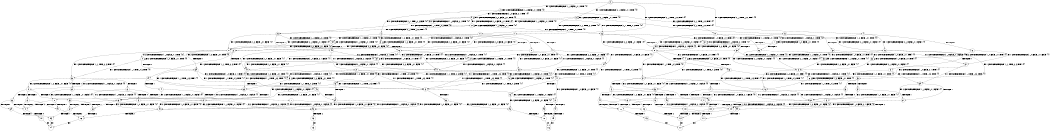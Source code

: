digraph BCG {
size = "7, 10.5";
center = TRUE;
node [shape = circle];
0 [peripheries = 2];
0 -> 1 [label = "EX !0 !ATOMIC_EXCH_BRANCH (2, +1, TRUE, +0, 2, TRUE) !{0}"];
0 -> 2 [label = "EX !2 !ATOMIC_EXCH_BRANCH (1, +0, FALSE, +0, 1, TRUE) !{0}"];
0 -> 3 [label = "EX !1 !ATOMIC_EXCH_BRANCH (2, +0, FALSE, +0, 1, TRUE) !{0}"];
0 -> 4 [label = "EX !0 !ATOMIC_EXCH_BRANCH (2, +1, TRUE, +0, 2, TRUE) !{0}"];
1 -> 5 [label = "EX !2 !ATOMIC_EXCH_BRANCH (1, +0, FALSE, +0, 1, TRUE) !{0}"];
1 -> 6 [label = "EX !1 !ATOMIC_EXCH_BRANCH (2, +0, FALSE, +0, 1, FALSE) !{0}"];
1 -> 7 [label = "TERMINATE !0"];
2 -> 2 [label = "EX !2 !ATOMIC_EXCH_BRANCH (1, +0, FALSE, +0, 1, TRUE) !{0}"];
2 -> 8 [label = "EX !0 !ATOMIC_EXCH_BRANCH (2, +1, TRUE, +0, 2, TRUE) !{0}"];
2 -> 9 [label = "EX !1 !ATOMIC_EXCH_BRANCH (2, +0, FALSE, +0, 1, TRUE) !{0}"];
2 -> 10 [label = "EX !0 !ATOMIC_EXCH_BRANCH (2, +1, TRUE, +0, 2, TRUE) !{0}"];
3 -> 3 [label = "EX !1 !ATOMIC_EXCH_BRANCH (2, +0, FALSE, +0, 1, TRUE) !{0}"];
3 -> 11 [label = "EX !0 !ATOMIC_EXCH_BRANCH (2, +1, TRUE, +0, 2, TRUE) !{0}"];
3 -> 12 [label = "EX !2 !ATOMIC_EXCH_BRANCH (1, +0, FALSE, +0, 1, TRUE) !{0}"];
3 -> 13 [label = "EX !0 !ATOMIC_EXCH_BRANCH (2, +1, TRUE, +0, 2, TRUE) !{0}"];
4 -> 14 [label = "EX !2 !ATOMIC_EXCH_BRANCH (1, +0, FALSE, +0, 1, TRUE) !{0}"];
4 -> 15 [label = "EX !1 !ATOMIC_EXCH_BRANCH (2, +0, FALSE, +0, 1, FALSE) !{0}"];
4 -> 16 [label = "TERMINATE !0"];
5 -> 5 [label = "EX !2 !ATOMIC_EXCH_BRANCH (1, +0, FALSE, +0, 1, TRUE) !{0}"];
5 -> 17 [label = "EX !1 !ATOMIC_EXCH_BRANCH (2, +0, FALSE, +0, 1, FALSE) !{0}"];
5 -> 18 [label = "TERMINATE !0"];
6 -> 19 [label = "EX !1 !ATOMIC_EXCH_BRANCH (1, +1, TRUE, +0, 3, TRUE) !{0}"];
6 -> 20 [label = "EX !2 !ATOMIC_EXCH_BRANCH (1, +0, FALSE, +0, 1, TRUE) !{0}"];
6 -> 21 [label = "TERMINATE !0"];
7 -> 22 [label = "EX !2 !ATOMIC_EXCH_BRANCH (1, +0, FALSE, +0, 1, TRUE) !{1}"];
7 -> 23 [label = "EX !1 !ATOMIC_EXCH_BRANCH (2, +0, FALSE, +0, 1, FALSE) !{1}"];
7 -> 24 [label = "EX !1 !ATOMIC_EXCH_BRANCH (2, +0, FALSE, +0, 1, FALSE) !{1}"];
8 -> 5 [label = "EX !2 !ATOMIC_EXCH_BRANCH (1, +0, FALSE, +0, 1, TRUE) !{0}"];
8 -> 17 [label = "EX !1 !ATOMIC_EXCH_BRANCH (2, +0, FALSE, +0, 1, FALSE) !{0}"];
8 -> 18 [label = "TERMINATE !0"];
9 -> 9 [label = "EX !1 !ATOMIC_EXCH_BRANCH (2, +0, FALSE, +0, 1, TRUE) !{0}"];
9 -> 12 [label = "EX !2 !ATOMIC_EXCH_BRANCH (1, +0, FALSE, +0, 1, TRUE) !{0}"];
9 -> 25 [label = "EX !0 !ATOMIC_EXCH_BRANCH (2, +1, TRUE, +0, 2, TRUE) !{0}"];
9 -> 26 [label = "EX !0 !ATOMIC_EXCH_BRANCH (2, +1, TRUE, +0, 2, TRUE) !{0}"];
10 -> 14 [label = "EX !2 !ATOMIC_EXCH_BRANCH (1, +0, FALSE, +0, 1, TRUE) !{0}"];
10 -> 27 [label = "EX !1 !ATOMIC_EXCH_BRANCH (2, +0, FALSE, +0, 1, FALSE) !{0}"];
10 -> 28 [label = "TERMINATE !0"];
11 -> 6 [label = "EX !1 !ATOMIC_EXCH_BRANCH (2, +0, FALSE, +0, 1, FALSE) !{0}"];
11 -> 29 [label = "EX !2 !ATOMIC_EXCH_BRANCH (1, +0, FALSE, +0, 1, TRUE) !{0}"];
11 -> 30 [label = "TERMINATE !0"];
12 -> 9 [label = "EX !1 !ATOMIC_EXCH_BRANCH (2, +0, FALSE, +0, 1, TRUE) !{0}"];
12 -> 12 [label = "EX !2 !ATOMIC_EXCH_BRANCH (1, +0, FALSE, +0, 1, TRUE) !{0}"];
12 -> 25 [label = "EX !0 !ATOMIC_EXCH_BRANCH (2, +1, TRUE, +0, 2, TRUE) !{0}"];
12 -> 26 [label = "EX !0 !ATOMIC_EXCH_BRANCH (2, +1, TRUE, +0, 2, TRUE) !{0}"];
13 -> 15 [label = "EX !1 !ATOMIC_EXCH_BRANCH (2, +0, FALSE, +0, 1, FALSE) !{0}"];
13 -> 31 [label = "EX !2 !ATOMIC_EXCH_BRANCH (1, +0, FALSE, +0, 1, TRUE) !{0}"];
13 -> 32 [label = "TERMINATE !0"];
14 -> 14 [label = "EX !2 !ATOMIC_EXCH_BRANCH (1, +0, FALSE, +0, 1, TRUE) !{0}"];
14 -> 27 [label = "EX !1 !ATOMIC_EXCH_BRANCH (2, +0, FALSE, +0, 1, FALSE) !{0}"];
14 -> 28 [label = "TERMINATE !0"];
15 -> 33 [label = "EX !1 !ATOMIC_EXCH_BRANCH (1, +1, TRUE, +0, 3, TRUE) !{0}"];
15 -> 34 [label = "EX !2 !ATOMIC_EXCH_BRANCH (1, +0, FALSE, +0, 1, TRUE) !{0}"];
15 -> 35 [label = "TERMINATE !0"];
16 -> 36 [label = "EX !2 !ATOMIC_EXCH_BRANCH (1, +0, FALSE, +0, 1, TRUE) !{1}"];
16 -> 37 [label = "EX !1 !ATOMIC_EXCH_BRANCH (2, +0, FALSE, +0, 1, FALSE) !{1}"];
17 -> 38 [label = "EX !1 !ATOMIC_EXCH_BRANCH (1, +1, TRUE, +0, 3, TRUE) !{0}"];
17 -> 20 [label = "EX !2 !ATOMIC_EXCH_BRANCH (1, +0, FALSE, +0, 1, TRUE) !{0}"];
17 -> 39 [label = "TERMINATE !0"];
18 -> 22 [label = "EX !2 !ATOMIC_EXCH_BRANCH (1, +0, FALSE, +0, 1, TRUE) !{1}"];
18 -> 40 [label = "EX !1 !ATOMIC_EXCH_BRANCH (2, +0, FALSE, +0, 1, FALSE) !{1}"];
18 -> 41 [label = "EX !1 !ATOMIC_EXCH_BRANCH (2, +0, FALSE, +0, 1, FALSE) !{1}"];
19 -> 42 [label = "EX !2 !ATOMIC_EXCH_BRANCH (1, +0, FALSE, +0, 1, FALSE) !{0}"];
19 -> 43 [label = "TERMINATE !0"];
19 -> 44 [label = "TERMINATE !1"];
20 -> 38 [label = "EX !1 !ATOMIC_EXCH_BRANCH (1, +1, TRUE, +0, 3, TRUE) !{0}"];
20 -> 20 [label = "EX !2 !ATOMIC_EXCH_BRANCH (1, +0, FALSE, +0, 1, TRUE) !{0}"];
20 -> 39 [label = "TERMINATE !0"];
21 -> 45 [label = "EX !1 !ATOMIC_EXCH_BRANCH (1, +1, TRUE, +0, 3, TRUE) !{1}"];
21 -> 46 [label = "EX !2 !ATOMIC_EXCH_BRANCH (1, +0, FALSE, +0, 1, TRUE) !{1}"];
21 -> 47 [label = "EX !1 !ATOMIC_EXCH_BRANCH (1, +1, TRUE, +0, 3, TRUE) !{1}"];
22 -> 22 [label = "EX !2 !ATOMIC_EXCH_BRANCH (1, +0, FALSE, +0, 1, TRUE) !{1}"];
22 -> 40 [label = "EX !1 !ATOMIC_EXCH_BRANCH (2, +0, FALSE, +0, 1, FALSE) !{1}"];
22 -> 41 [label = "EX !1 !ATOMIC_EXCH_BRANCH (2, +0, FALSE, +0, 1, FALSE) !{1}"];
23 -> 45 [label = "EX !1 !ATOMIC_EXCH_BRANCH (1, +1, TRUE, +0, 3, TRUE) !{1}"];
23 -> 46 [label = "EX !2 !ATOMIC_EXCH_BRANCH (1, +0, FALSE, +0, 1, TRUE) !{1}"];
23 -> 47 [label = "EX !1 !ATOMIC_EXCH_BRANCH (1, +1, TRUE, +0, 3, TRUE) !{1}"];
24 -> 48 [label = "EX !2 !ATOMIC_EXCH_BRANCH (1, +0, FALSE, +0, 1, TRUE) !{1}"];
24 -> 47 [label = "EX !1 !ATOMIC_EXCH_BRANCH (1, +1, TRUE, +0, 3, TRUE) !{1}"];
25 -> 17 [label = "EX !1 !ATOMIC_EXCH_BRANCH (2, +0, FALSE, +0, 1, FALSE) !{0}"];
25 -> 29 [label = "EX !2 !ATOMIC_EXCH_BRANCH (1, +0, FALSE, +0, 1, TRUE) !{0}"];
25 -> 49 [label = "TERMINATE !0"];
26 -> 27 [label = "EX !1 !ATOMIC_EXCH_BRANCH (2, +0, FALSE, +0, 1, FALSE) !{0}"];
26 -> 31 [label = "EX !2 !ATOMIC_EXCH_BRANCH (1, +0, FALSE, +0, 1, TRUE) !{0}"];
26 -> 50 [label = "TERMINATE !0"];
27 -> 51 [label = "EX !1 !ATOMIC_EXCH_BRANCH (1, +1, TRUE, +0, 3, TRUE) !{0}"];
27 -> 34 [label = "EX !2 !ATOMIC_EXCH_BRANCH (1, +0, FALSE, +0, 1, TRUE) !{0}"];
27 -> 52 [label = "TERMINATE !0"];
28 -> 36 [label = "EX !2 !ATOMIC_EXCH_BRANCH (1, +0, FALSE, +0, 1, TRUE) !{1}"];
28 -> 53 [label = "EX !1 !ATOMIC_EXCH_BRANCH (2, +0, FALSE, +0, 1, FALSE) !{1}"];
29 -> 17 [label = "EX !1 !ATOMIC_EXCH_BRANCH (2, +0, FALSE, +0, 1, FALSE) !{0}"];
29 -> 29 [label = "EX !2 !ATOMIC_EXCH_BRANCH (1, +0, FALSE, +0, 1, TRUE) !{0}"];
29 -> 49 [label = "TERMINATE !0"];
30 -> 23 [label = "EX !1 !ATOMIC_EXCH_BRANCH (2, +0, FALSE, +0, 1, FALSE) !{1}"];
30 -> 54 [label = "EX !2 !ATOMIC_EXCH_BRANCH (1, +0, FALSE, +0, 1, TRUE) !{1}"];
30 -> 24 [label = "EX !1 !ATOMIC_EXCH_BRANCH (2, +0, FALSE, +0, 1, FALSE) !{1}"];
31 -> 27 [label = "EX !1 !ATOMIC_EXCH_BRANCH (2, +0, FALSE, +0, 1, FALSE) !{0}"];
31 -> 31 [label = "EX !2 !ATOMIC_EXCH_BRANCH (1, +0, FALSE, +0, 1, TRUE) !{0}"];
31 -> 50 [label = "TERMINATE !0"];
32 -> 37 [label = "EX !1 !ATOMIC_EXCH_BRANCH (2, +0, FALSE, +0, 1, FALSE) !{1}"];
32 -> 55 [label = "EX !2 !ATOMIC_EXCH_BRANCH (1, +0, FALSE, +0, 1, TRUE) !{1}"];
33 -> 56 [label = "EX !2 !ATOMIC_EXCH_BRANCH (1, +0, FALSE, +0, 1, FALSE) !{0}"];
33 -> 57 [label = "TERMINATE !0"];
33 -> 58 [label = "TERMINATE !1"];
34 -> 51 [label = "EX !1 !ATOMIC_EXCH_BRANCH (1, +1, TRUE, +0, 3, TRUE) !{0}"];
34 -> 34 [label = "EX !2 !ATOMIC_EXCH_BRANCH (1, +0, FALSE, +0, 1, TRUE) !{0}"];
34 -> 52 [label = "TERMINATE !0"];
35 -> 59 [label = "EX !1 !ATOMIC_EXCH_BRANCH (1, +1, TRUE, +0, 3, TRUE) !{1}"];
35 -> 60 [label = "EX !2 !ATOMIC_EXCH_BRANCH (1, +0, FALSE, +0, 1, TRUE) !{1}"];
36 -> 36 [label = "EX !2 !ATOMIC_EXCH_BRANCH (1, +0, FALSE, +0, 1, TRUE) !{1}"];
36 -> 53 [label = "EX !1 !ATOMIC_EXCH_BRANCH (2, +0, FALSE, +0, 1, FALSE) !{1}"];
37 -> 59 [label = "EX !1 !ATOMIC_EXCH_BRANCH (1, +1, TRUE, +0, 3, TRUE) !{1}"];
37 -> 60 [label = "EX !2 !ATOMIC_EXCH_BRANCH (1, +0, FALSE, +0, 1, TRUE) !{1}"];
38 -> 42 [label = "EX !2 !ATOMIC_EXCH_BRANCH (1, +0, FALSE, +0, 1, FALSE) !{0}"];
38 -> 61 [label = "TERMINATE !0"];
38 -> 62 [label = "TERMINATE !1"];
39 -> 63 [label = "EX !1 !ATOMIC_EXCH_BRANCH (1, +1, TRUE, +0, 3, TRUE) !{1}"];
39 -> 46 [label = "EX !2 !ATOMIC_EXCH_BRANCH (1, +0, FALSE, +0, 1, TRUE) !{1}"];
39 -> 64 [label = "EX !1 !ATOMIC_EXCH_BRANCH (1, +1, TRUE, +0, 3, TRUE) !{1}"];
40 -> 63 [label = "EX !1 !ATOMIC_EXCH_BRANCH (1, +1, TRUE, +0, 3, TRUE) !{1}"];
40 -> 46 [label = "EX !2 !ATOMIC_EXCH_BRANCH (1, +0, FALSE, +0, 1, TRUE) !{1}"];
40 -> 64 [label = "EX !1 !ATOMIC_EXCH_BRANCH (1, +1, TRUE, +0, 3, TRUE) !{1}"];
41 -> 48 [label = "EX !2 !ATOMIC_EXCH_BRANCH (1, +0, FALSE, +0, 1, TRUE) !{1}"];
41 -> 64 [label = "EX !1 !ATOMIC_EXCH_BRANCH (1, +1, TRUE, +0, 3, TRUE) !{1}"];
42 -> 65 [label = "TERMINATE !0"];
42 -> 66 [label = "TERMINATE !2"];
42 -> 67 [label = "TERMINATE !1"];
43 -> 68 [label = "EX !2 !ATOMIC_EXCH_BRANCH (1, +0, FALSE, +0, 1, FALSE) !{1}"];
43 -> 69 [label = "TERMINATE !1"];
44 -> 70 [label = "EX !2 !ATOMIC_EXCH_BRANCH (1, +0, FALSE, +0, 1, FALSE) !{0}"];
44 -> 71 [label = "TERMINATE !0"];
45 -> 68 [label = "EX !2 !ATOMIC_EXCH_BRANCH (1, +0, FALSE, +0, 1, FALSE) !{1}"];
45 -> 69 [label = "TERMINATE !1"];
46 -> 63 [label = "EX !1 !ATOMIC_EXCH_BRANCH (1, +1, TRUE, +0, 3, TRUE) !{1}"];
46 -> 46 [label = "EX !2 !ATOMIC_EXCH_BRANCH (1, +0, FALSE, +0, 1, TRUE) !{1}"];
46 -> 64 [label = "EX !1 !ATOMIC_EXCH_BRANCH (1, +1, TRUE, +0, 3, TRUE) !{1}"];
47 -> 72 [label = "EX !2 !ATOMIC_EXCH_BRANCH (1, +0, FALSE, +0, 1, FALSE) !{1}"];
47 -> 73 [label = "TERMINATE !1"];
48 -> 48 [label = "EX !2 !ATOMIC_EXCH_BRANCH (1, +0, FALSE, +0, 1, TRUE) !{1}"];
48 -> 64 [label = "EX !1 !ATOMIC_EXCH_BRANCH (1, +1, TRUE, +0, 3, TRUE) !{1}"];
49 -> 40 [label = "EX !1 !ATOMIC_EXCH_BRANCH (2, +0, FALSE, +0, 1, FALSE) !{1}"];
49 -> 54 [label = "EX !2 !ATOMIC_EXCH_BRANCH (1, +0, FALSE, +0, 1, TRUE) !{1}"];
49 -> 41 [label = "EX !1 !ATOMIC_EXCH_BRANCH (2, +0, FALSE, +0, 1, FALSE) !{1}"];
50 -> 53 [label = "EX !1 !ATOMIC_EXCH_BRANCH (2, +0, FALSE, +0, 1, FALSE) !{1}"];
50 -> 55 [label = "EX !2 !ATOMIC_EXCH_BRANCH (1, +0, FALSE, +0, 1, TRUE) !{1}"];
51 -> 56 [label = "EX !2 !ATOMIC_EXCH_BRANCH (1, +0, FALSE, +0, 1, FALSE) !{0}"];
51 -> 74 [label = "TERMINATE !0"];
51 -> 75 [label = "TERMINATE !1"];
52 -> 76 [label = "EX !1 !ATOMIC_EXCH_BRANCH (1, +1, TRUE, +0, 3, TRUE) !{1}"];
52 -> 60 [label = "EX !2 !ATOMIC_EXCH_BRANCH (1, +0, FALSE, +0, 1, TRUE) !{1}"];
53 -> 76 [label = "EX !1 !ATOMIC_EXCH_BRANCH (1, +1, TRUE, +0, 3, TRUE) !{1}"];
53 -> 60 [label = "EX !2 !ATOMIC_EXCH_BRANCH (1, +0, FALSE, +0, 1, TRUE) !{1}"];
54 -> 40 [label = "EX !1 !ATOMIC_EXCH_BRANCH (2, +0, FALSE, +0, 1, FALSE) !{1}"];
54 -> 54 [label = "EX !2 !ATOMIC_EXCH_BRANCH (1, +0, FALSE, +0, 1, TRUE) !{1}"];
54 -> 41 [label = "EX !1 !ATOMIC_EXCH_BRANCH (2, +0, FALSE, +0, 1, FALSE) !{1}"];
55 -> 53 [label = "EX !1 !ATOMIC_EXCH_BRANCH (2, +0, FALSE, +0, 1, FALSE) !{1}"];
55 -> 55 [label = "EX !2 !ATOMIC_EXCH_BRANCH (1, +0, FALSE, +0, 1, TRUE) !{1}"];
56 -> 77 [label = "TERMINATE !0"];
56 -> 78 [label = "TERMINATE !2"];
56 -> 79 [label = "TERMINATE !1"];
57 -> 80 [label = "EX !2 !ATOMIC_EXCH_BRANCH (1, +0, FALSE, +0, 1, FALSE) !{1}"];
57 -> 81 [label = "TERMINATE !1"];
58 -> 82 [label = "EX !2 !ATOMIC_EXCH_BRANCH (1, +0, FALSE, +0, 1, FALSE) !{0}"];
58 -> 83 [label = "TERMINATE !0"];
59 -> 80 [label = "EX !2 !ATOMIC_EXCH_BRANCH (1, +0, FALSE, +0, 1, FALSE) !{1}"];
59 -> 81 [label = "TERMINATE !1"];
60 -> 76 [label = "EX !1 !ATOMIC_EXCH_BRANCH (1, +1, TRUE, +0, 3, TRUE) !{1}"];
60 -> 60 [label = "EX !2 !ATOMIC_EXCH_BRANCH (1, +0, FALSE, +0, 1, TRUE) !{1}"];
61 -> 68 [label = "EX !2 !ATOMIC_EXCH_BRANCH (1, +0, FALSE, +0, 1, FALSE) !{1}"];
61 -> 84 [label = "TERMINATE !1"];
62 -> 70 [label = "EX !2 !ATOMIC_EXCH_BRANCH (1, +0, FALSE, +0, 1, FALSE) !{0}"];
62 -> 85 [label = "TERMINATE !0"];
63 -> 68 [label = "EX !2 !ATOMIC_EXCH_BRANCH (1, +0, FALSE, +0, 1, FALSE) !{1}"];
63 -> 84 [label = "TERMINATE !1"];
64 -> 72 [label = "EX !2 !ATOMIC_EXCH_BRANCH (1, +0, FALSE, +0, 1, FALSE) !{1}"];
64 -> 86 [label = "TERMINATE !1"];
65 -> 87 [label = "TERMINATE !2"];
65 -> 88 [label = "TERMINATE !1"];
66 -> 89 [label = "TERMINATE !0"];
66 -> 90 [label = "TERMINATE !1"];
67 -> 91 [label = "TERMINATE !0"];
67 -> 90 [label = "TERMINATE !2"];
68 -> 87 [label = "TERMINATE !2"];
68 -> 88 [label = "TERMINATE !1"];
69 -> 92 [label = "EX !2 !ATOMIC_EXCH_BRANCH (1, +0, FALSE, +0, 1, FALSE) !{2}"];
69 -> 93 [label = "EX !2 !ATOMIC_EXCH_BRANCH (1, +0, FALSE, +0, 1, FALSE) !{2}"];
70 -> 91 [label = "TERMINATE !0"];
70 -> 90 [label = "TERMINATE !2"];
71 -> 92 [label = "EX !2 !ATOMIC_EXCH_BRANCH (1, +0, FALSE, +0, 1, FALSE) !{2}"];
71 -> 93 [label = "EX !2 !ATOMIC_EXCH_BRANCH (1, +0, FALSE, +0, 1, FALSE) !{2}"];
72 -> 94 [label = "TERMINATE !2"];
72 -> 95 [label = "TERMINATE !1"];
73 -> 96 [label = "EX !2 !ATOMIC_EXCH_BRANCH (1, +0, FALSE, +0, 1, FALSE) !{2}"];
74 -> 80 [label = "EX !2 !ATOMIC_EXCH_BRANCH (1, +0, FALSE, +0, 1, FALSE) !{1}"];
74 -> 97 [label = "TERMINATE !1"];
75 -> 82 [label = "EX !2 !ATOMIC_EXCH_BRANCH (1, +0, FALSE, +0, 1, FALSE) !{0}"];
75 -> 98 [label = "TERMINATE !0"];
76 -> 80 [label = "EX !2 !ATOMIC_EXCH_BRANCH (1, +0, FALSE, +0, 1, FALSE) !{1}"];
76 -> 97 [label = "TERMINATE !1"];
77 -> 99 [label = "TERMINATE !2"];
77 -> 100 [label = "TERMINATE !1"];
78 -> 101 [label = "TERMINATE !0"];
78 -> 102 [label = "TERMINATE !1"];
79 -> 103 [label = "TERMINATE !0"];
79 -> 102 [label = "TERMINATE !2"];
80 -> 99 [label = "TERMINATE !2"];
80 -> 100 [label = "TERMINATE !1"];
81 -> 104 [label = "EX !2 !ATOMIC_EXCH_BRANCH (1, +0, FALSE, +0, 1, FALSE) !{2}"];
82 -> 103 [label = "TERMINATE !0"];
82 -> 102 [label = "TERMINATE !2"];
83 -> 104 [label = "EX !2 !ATOMIC_EXCH_BRANCH (1, +0, FALSE, +0, 1, FALSE) !{2}"];
84 -> 92 [label = "EX !2 !ATOMIC_EXCH_BRANCH (1, +0, FALSE, +0, 1, FALSE) !{2}"];
84 -> 93 [label = "EX !2 !ATOMIC_EXCH_BRANCH (1, +0, FALSE, +0, 1, FALSE) !{2}"];
85 -> 92 [label = "EX !2 !ATOMIC_EXCH_BRANCH (1, +0, FALSE, +0, 1, FALSE) !{2}"];
85 -> 93 [label = "EX !2 !ATOMIC_EXCH_BRANCH (1, +0, FALSE, +0, 1, FALSE) !{2}"];
86 -> 96 [label = "EX !2 !ATOMIC_EXCH_BRANCH (1, +0, FALSE, +0, 1, FALSE) !{2}"];
87 -> 105 [label = "TERMINATE !1"];
88 -> 106 [label = "TERMINATE !2"];
89 -> 105 [label = "TERMINATE !1"];
90 -> 107 [label = "TERMINATE !0"];
91 -> 106 [label = "TERMINATE !2"];
92 -> 106 [label = "TERMINATE !2"];
93 -> 108 [label = "TERMINATE !2"];
94 -> 109 [label = "TERMINATE !1"];
95 -> 110 [label = "TERMINATE !2"];
96 -> 110 [label = "TERMINATE !2"];
97 -> 104 [label = "EX !2 !ATOMIC_EXCH_BRANCH (1, +0, FALSE, +0, 1, FALSE) !{2}"];
98 -> 104 [label = "EX !2 !ATOMIC_EXCH_BRANCH (1, +0, FALSE, +0, 1, FALSE) !{2}"];
99 -> 111 [label = "TERMINATE !1"];
100 -> 112 [label = "TERMINATE !2"];
101 -> 111 [label = "TERMINATE !1"];
102 -> 113 [label = "TERMINATE !0"];
103 -> 112 [label = "TERMINATE !2"];
104 -> 112 [label = "TERMINATE !2"];
105 -> 114 [label = "exit"];
106 -> 114 [label = "exit"];
107 -> 114 [label = "exit"];
108 -> 115 [label = "exit"];
109 -> 116 [label = "exit"];
110 -> 116 [label = "exit"];
111 -> 117 [label = "exit"];
112 -> 117 [label = "exit"];
113 -> 117 [label = "exit"];
}

